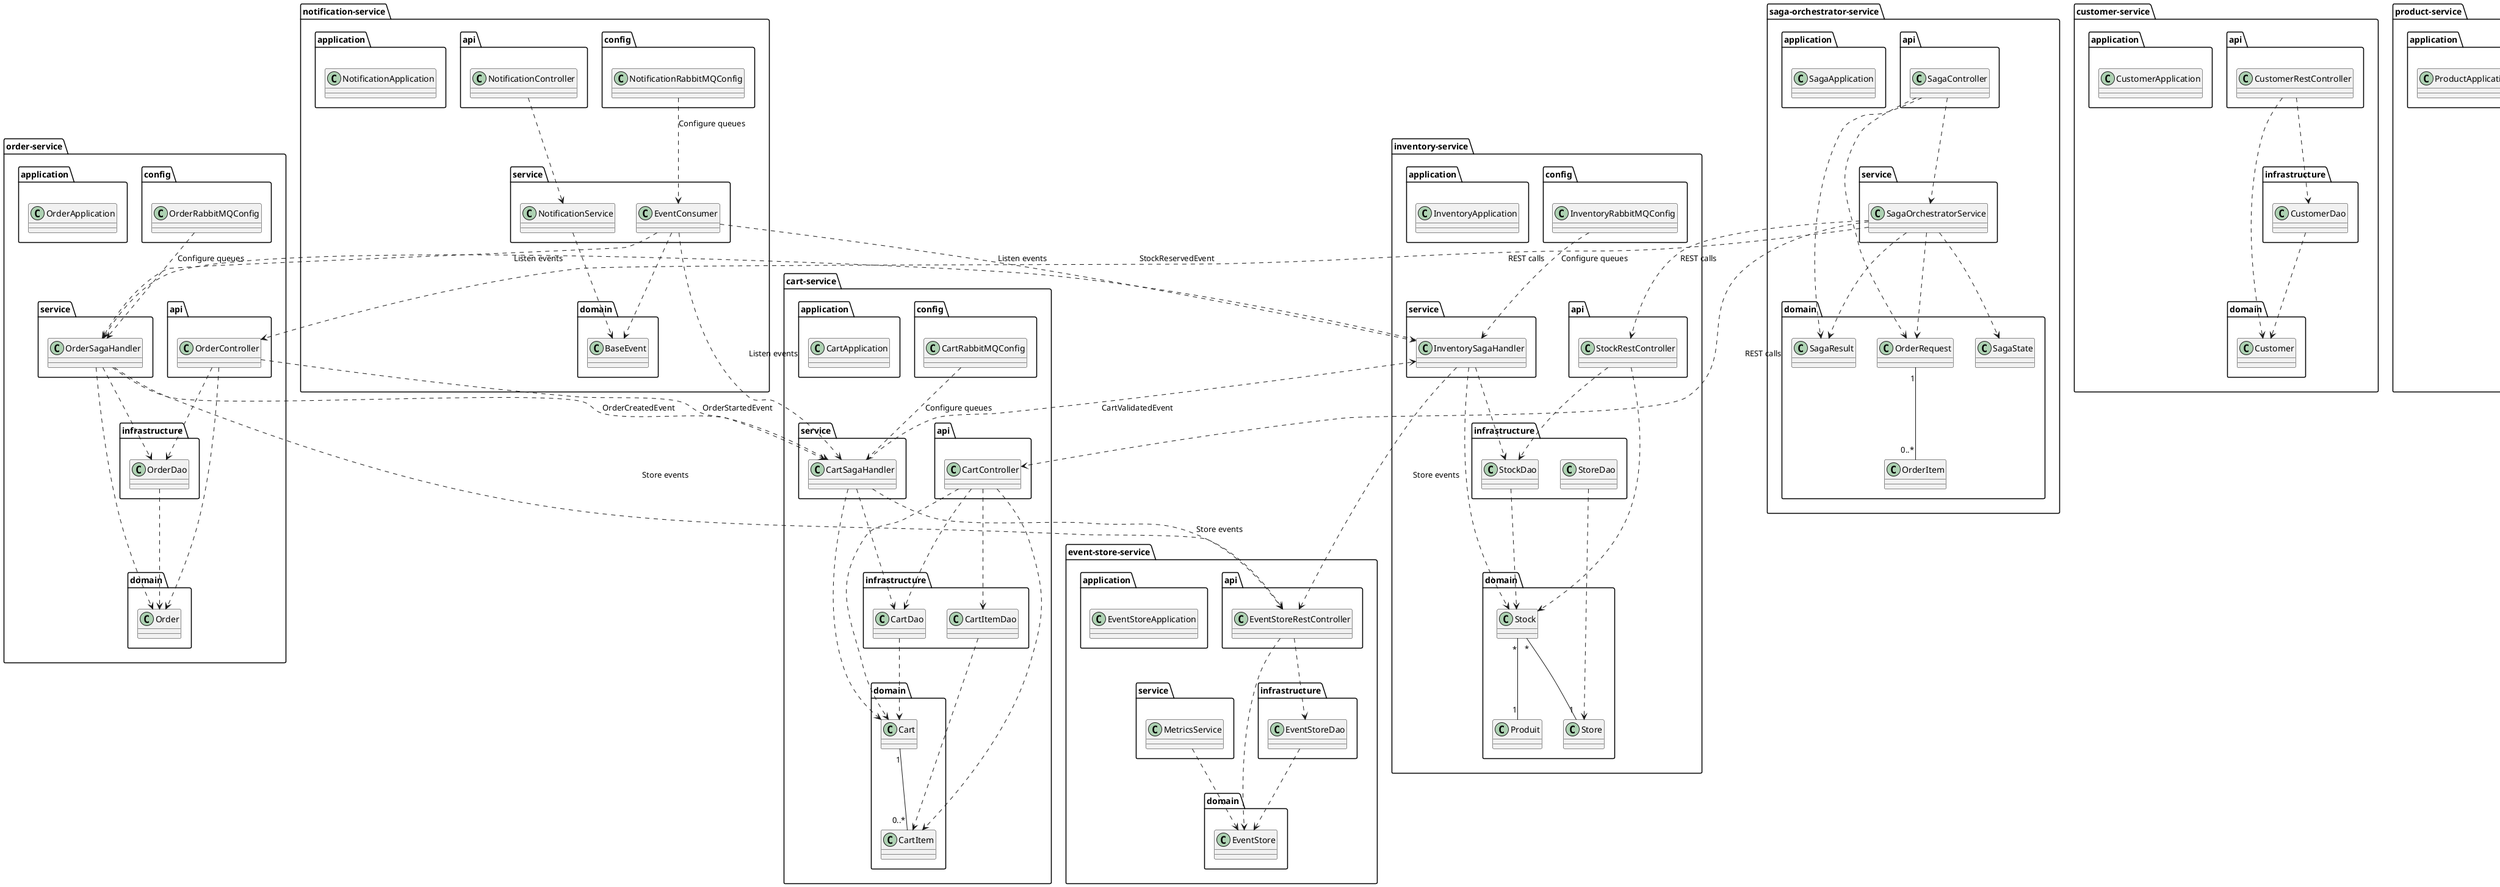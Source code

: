 @startuml
' Diagramme de packages pour l'architecture microservices avec saga chorégraphiée

package "cart-service" {
  package "domain" {
    class Cart
    class CartItem
    Cart "1" -- "0..*" CartItem
  }
  package "infrastructure" {
    class CartDao
    class CartItemDao
    CartDao ..> Cart
    CartItemDao ..> CartItem
  }
  package "api" {
    class CartController
    CartController ..> Cart
    CartController ..> CartDao
    CartController ..> CartItem
    CartController ..> CartItemDao
  }
  package "service" {
    class CartSagaHandler
    CartSagaHandler ..> Cart
    CartSagaHandler ..> CartDao
  }
  package "config" {
    class CartRabbitMQConfig
  }
  package "application" {
    class CartApplication
  }
}

package "customer-service" {
  package "domain" {
    class Customer
  }
  package "infrastructure" {
    class CustomerDao
    CustomerDao ..> Customer
  }
  package "api" {
    class CustomerRestController
    CustomerRestController ..> Customer
    CustomerRestController ..> CustomerDao
  }
  package "application" {
    class CustomerApplication
  }
}

package "inventory-service" {
  package "domain" {
    class Produit
    class Stock
    class Store
    Stock "*" -- "1" Produit
    Stock "*" -- "1" Store
  }
  package "infrastructure" {
    class StockDao
    class StoreDao
    StockDao ..> Stock
    StoreDao ..> Store
  }
  package "api" {
    class StockRestController
    StockRestController ..> Stock
    StockRestController ..> StockDao
  }
  package "service" {
    class InventorySagaHandler
    InventorySagaHandler ..> Stock
    InventorySagaHandler ..> StockDao
  }
  package "config" {
    class InventoryRabbitMQConfig
  }
  package "application" {
    class InventoryApplication
  }
}

package "product-service" {
  package "domain" {
    class Produit
  }
  package "infrastructure" {
    class ProduitDao
    ProduitDao ..> Produit
  }
  package "api" {
    class ProduitRestController
    ProduitRestController ..> Produit
    ProduitRestController ..> ProduitDao
  }
  package "application" {
    class ProductApplication
  }
}

package "order-service" {
  package "domain" {
    class Order
  }
  package "infrastructure" {
    class OrderDao
    OrderDao ..> Order
  }
  package "api" {
    class OrderController
    OrderController ..> Order
    OrderController ..> OrderDao
  }
  package "service" {
    class OrderSagaHandler
    OrderSagaHandler ..> Order
    OrderSagaHandler ..> OrderDao
  }
  package "config" {
    class OrderRabbitMQConfig
  }
  package "application" {
    class OrderApplication
  }
}

package "saga-orchestrator-service" {
  package "domain" {
    class SagaState
    class OrderRequest
    class OrderItem
    class SagaResult
    OrderRequest "1" -- "0..*" OrderItem
  }
  package "service" {
    class SagaOrchestratorService
    SagaOrchestratorService ..> OrderRequest
    SagaOrchestratorService ..> SagaResult
    SagaOrchestratorService ..> SagaState
  }
  package "api" {
    class SagaController
    SagaController ..> SagaOrchestratorService
    SagaController ..> OrderRequest
    SagaController ..> SagaResult
  }
  package "application" {
    class SagaApplication
  }
}

package "event-store-service" {
  package "domain" {
    class EventStore
  }
  package "infrastructure" {
    class EventStoreDao
    EventStoreDao ..> EventStore
  }
  package "api" {
    class EventStoreRestController
    EventStoreRestController ..> EventStore
    EventStoreRestController ..> EventStoreDao
  }
  package "service" {
    class MetricsService
    MetricsService ..> EventStore
  }
  package "application" {
    class EventStoreApplication
  }
}

package "notification-service" {
  package "domain" {
    class BaseEvent
  }
  package "service" {
    class EventConsumer
    class NotificationService
    EventConsumer ..> BaseEvent
    NotificationService ..> BaseEvent
  }
  package "config" {
    class NotificationRabbitMQConfig
  }
  package "api" {
    class NotificationController
    NotificationController ..> NotificationService
  }
  package "application" {
    class NotificationApplication
  }
}

package "reporting-service" {
  package "domain" {
    class Produit
    class Sale
    class SaleReport
    class Store
    Sale "*" -- "1" Produit
    Sale "*" -- "1" Store
    SaleReport "*" -- "1" Store
  }
  package "infrastructure" {
    class ProduitDao
    class SaleDao
    class StoreDao
    ProduitDao ..> Produit
    SaleDao ..> Sale
    StoreDao ..> Store
  }
  package "api" {
    class ReportRestController
    ReportRestController ..> SaleReport
    ReportRestController ..> SaleDao
    ReportRestController ..> ProduitDao
    ReportRestController ..> StoreDao
  }
  package "application" {
    class ReportingApplication
  }
}

package "api-gateway" {
  class ApiGatewayApplication
}

' Relations entre services pour la saga orchestrée (REST)
SagaOrchestratorService ..> CartController : REST calls
SagaOrchestratorService ..> StockRestController : REST calls
SagaOrchestratorService ..> OrderController : REST calls

' Relations pour la saga chorégraphiée (Events via RabbitMQ)
OrderController ..> CartSagaHandler : OrderStartedEvent
CartSagaHandler ..> InventorySagaHandler : CartValidatedEvent
InventorySagaHandler ..> OrderSagaHandler : StockReservedEvent
OrderSagaHandler ..> CartSagaHandler : OrderCreatedEvent

' Event Store - Stockage de tous les événements
CartSagaHandler ..> EventStoreRestController : Store events
InventorySagaHandler ..> EventStoreRestController : Store events
OrderSagaHandler ..> EventStoreRestController : Store events

' Notification Service - Écoute des événements
EventConsumer ..> CartSagaHandler : Listen events
EventConsumer ..> InventorySagaHandler : Listen events
EventConsumer ..> OrderSagaHandler : Listen events

' Configuration RabbitMQ
CartRabbitMQConfig ..> CartSagaHandler : Configure queues
InventoryRabbitMQConfig ..> InventorySagaHandler : Configure queues
OrderRabbitMQConfig ..> OrderSagaHandler : Configure queues
NotificationRabbitMQConfig ..> EventConsumer : Configure queues

@enduml